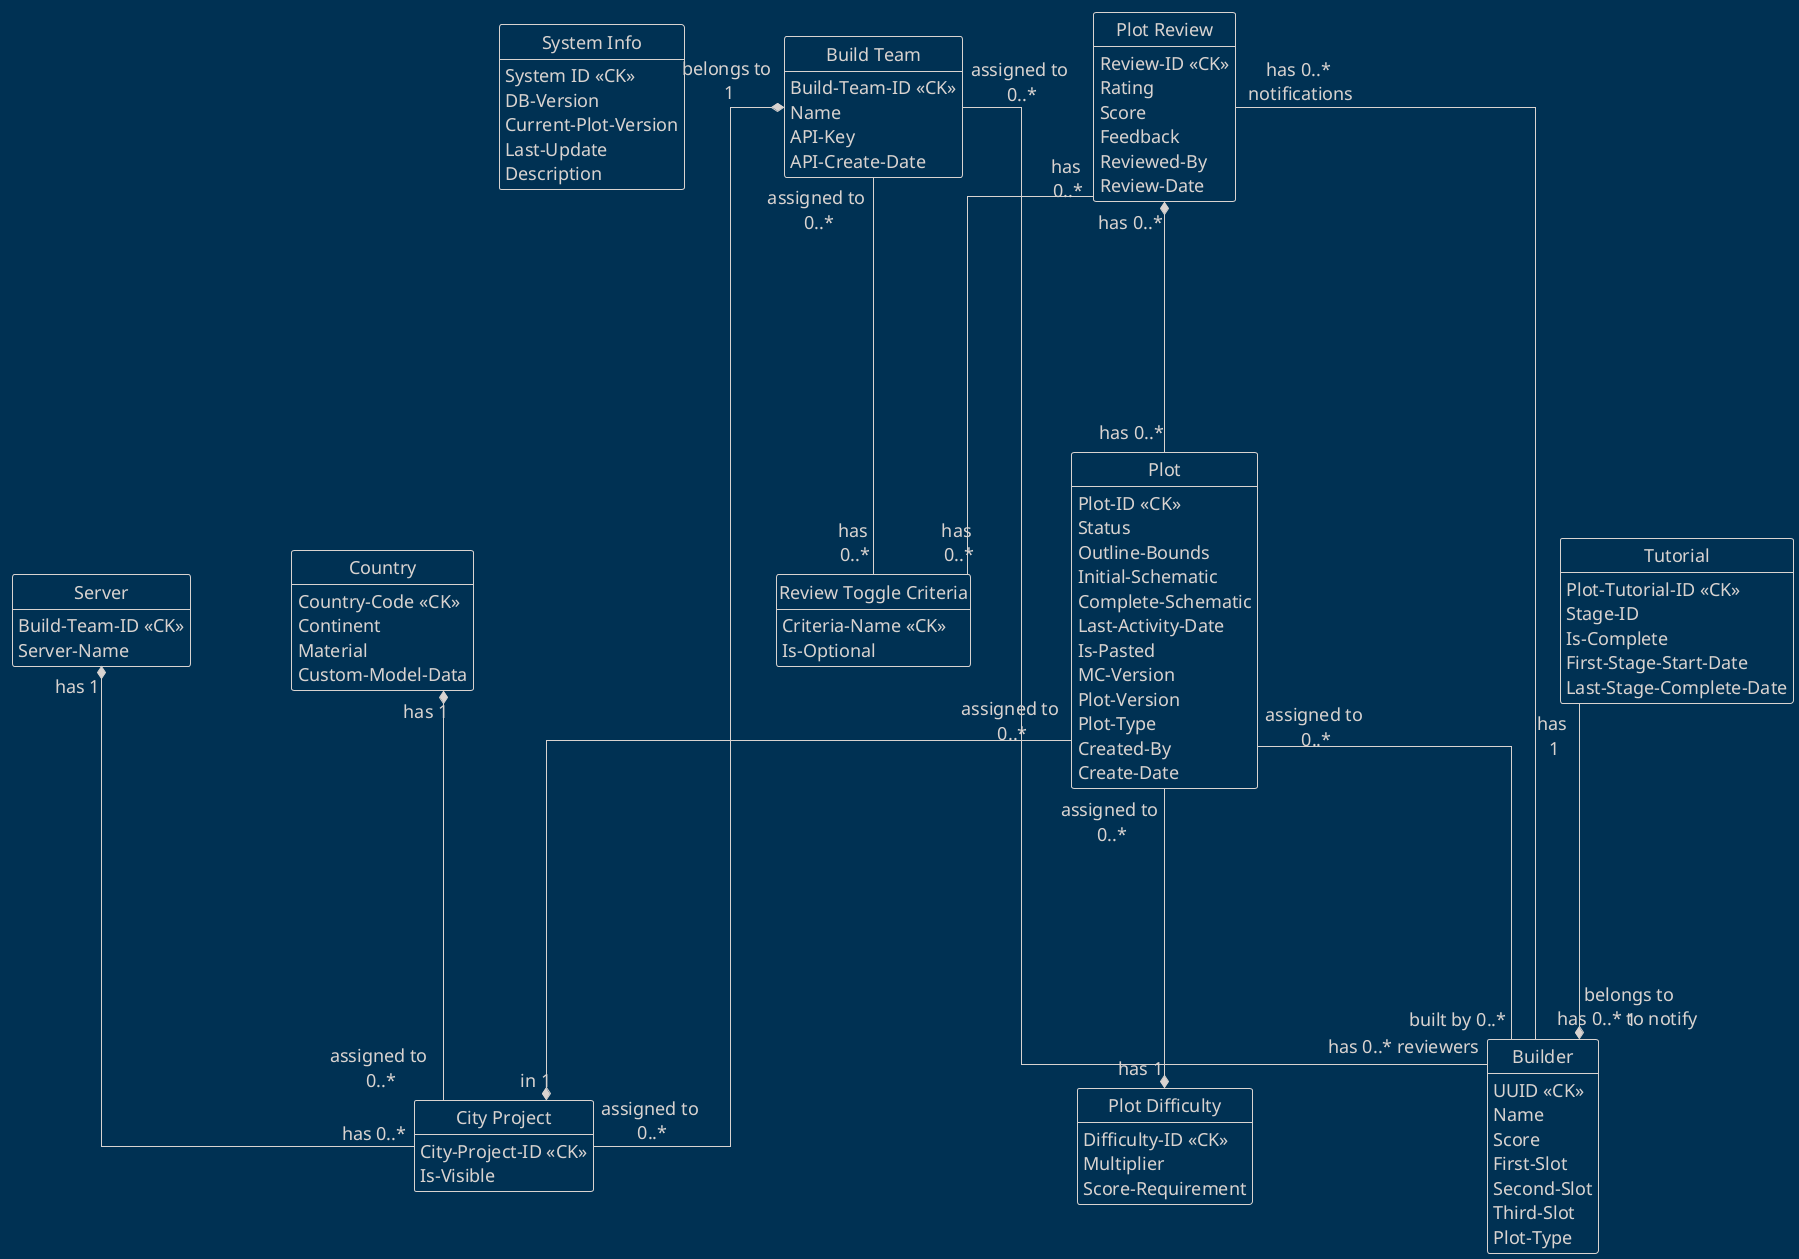 @startuml
skinparam nodesep 100
skinparam ranksep 250
skinparam defaultFontSize 18

skinparam linetype ortho

hide circle
hide empty members
!theme blueprint

entity "System Info" as system_info {
    System ID <<CK>>
    DB-Version
    Current-Plot-Version
    Last-Update
    Description
}

entity "Build Team" as build_team {
    Build-Team-ID <<CK>>
    Name
    API-Key
    API-Create-Date
}

entity "Server" as server {
    Build-Team-ID <<CK>>
    Server-Name
}

entity "Country" as country {
    Country-Code <<CK>>
    Continent
    Material
    Custom-Model-Data
}

entity "City Project" as city_project {
    City-Project-ID <<CK>>
    Is-Visible
}

entity "Builder" as builder {
    UUID <<CK>>
    Name
    Score
    First-Slot
    Second-Slot
    Third-Slot
    Plot-Type
}

entity "Plot Difficulty" as plot_difficulty {
    Difficulty-ID <<CK>>
    Multiplier
    Score-Requirement
}

entity "Plot" as plot {
    Plot-ID <<CK>>
    Status
    Outline-Bounds
    Initial-Schematic
    Complete-Schematic
    Last-Activity-Date
    Is-Pasted
    MC-Version
    Plot-Version
    Plot-Type
    Created-By
    Create-Date
}

entity "Tutorial" as tutorial {
    Plot-Tutorial-ID <<CK>>
    Stage-ID
    Is-Complete
    First-Stage-Start-Date
    Last-Stage-Complete-Date
}

entity "Plot Review" as plot_review {
    Review-ID <<CK>>
    Rating
    Score
    Feedback
    Reviewed-By
    Review-Date
}

entity "Review Toggle Criteria" as review_toggle_criteria {
    Criteria-Name <<CK>>
    Is-Optional
}

build_team "belongs to \n1" *--- "assigned to \n0..*" city_project
build_team "assigned to \n0..*" -- "has 0..* reviewers" builder
build_team "assigned to \n0..*" -- "has \n0..*" review_toggle_criteria

plot_review "has 0..*\n notifications" -- "has 0..* to notify" builder
plot_review "has 0..*" *-- "has 0..*" plot
plot_review "has \n0..*" -- "has \n0..*" review_toggle_criteria

server "has 1" *-- "has 0..*" city_project
country "has 1" *-- "assigned to \n0..*" city_project

plot "assigned to\n 0..*" -- "built by 0..*" builder

plot "assigned to \n0..*" --* "in 1" city_project
plot "assigned to \n0..*" --* "has 1" plot_difficulty

tutorial "has \n1" --* "belongs to \n1" builder
@enduml